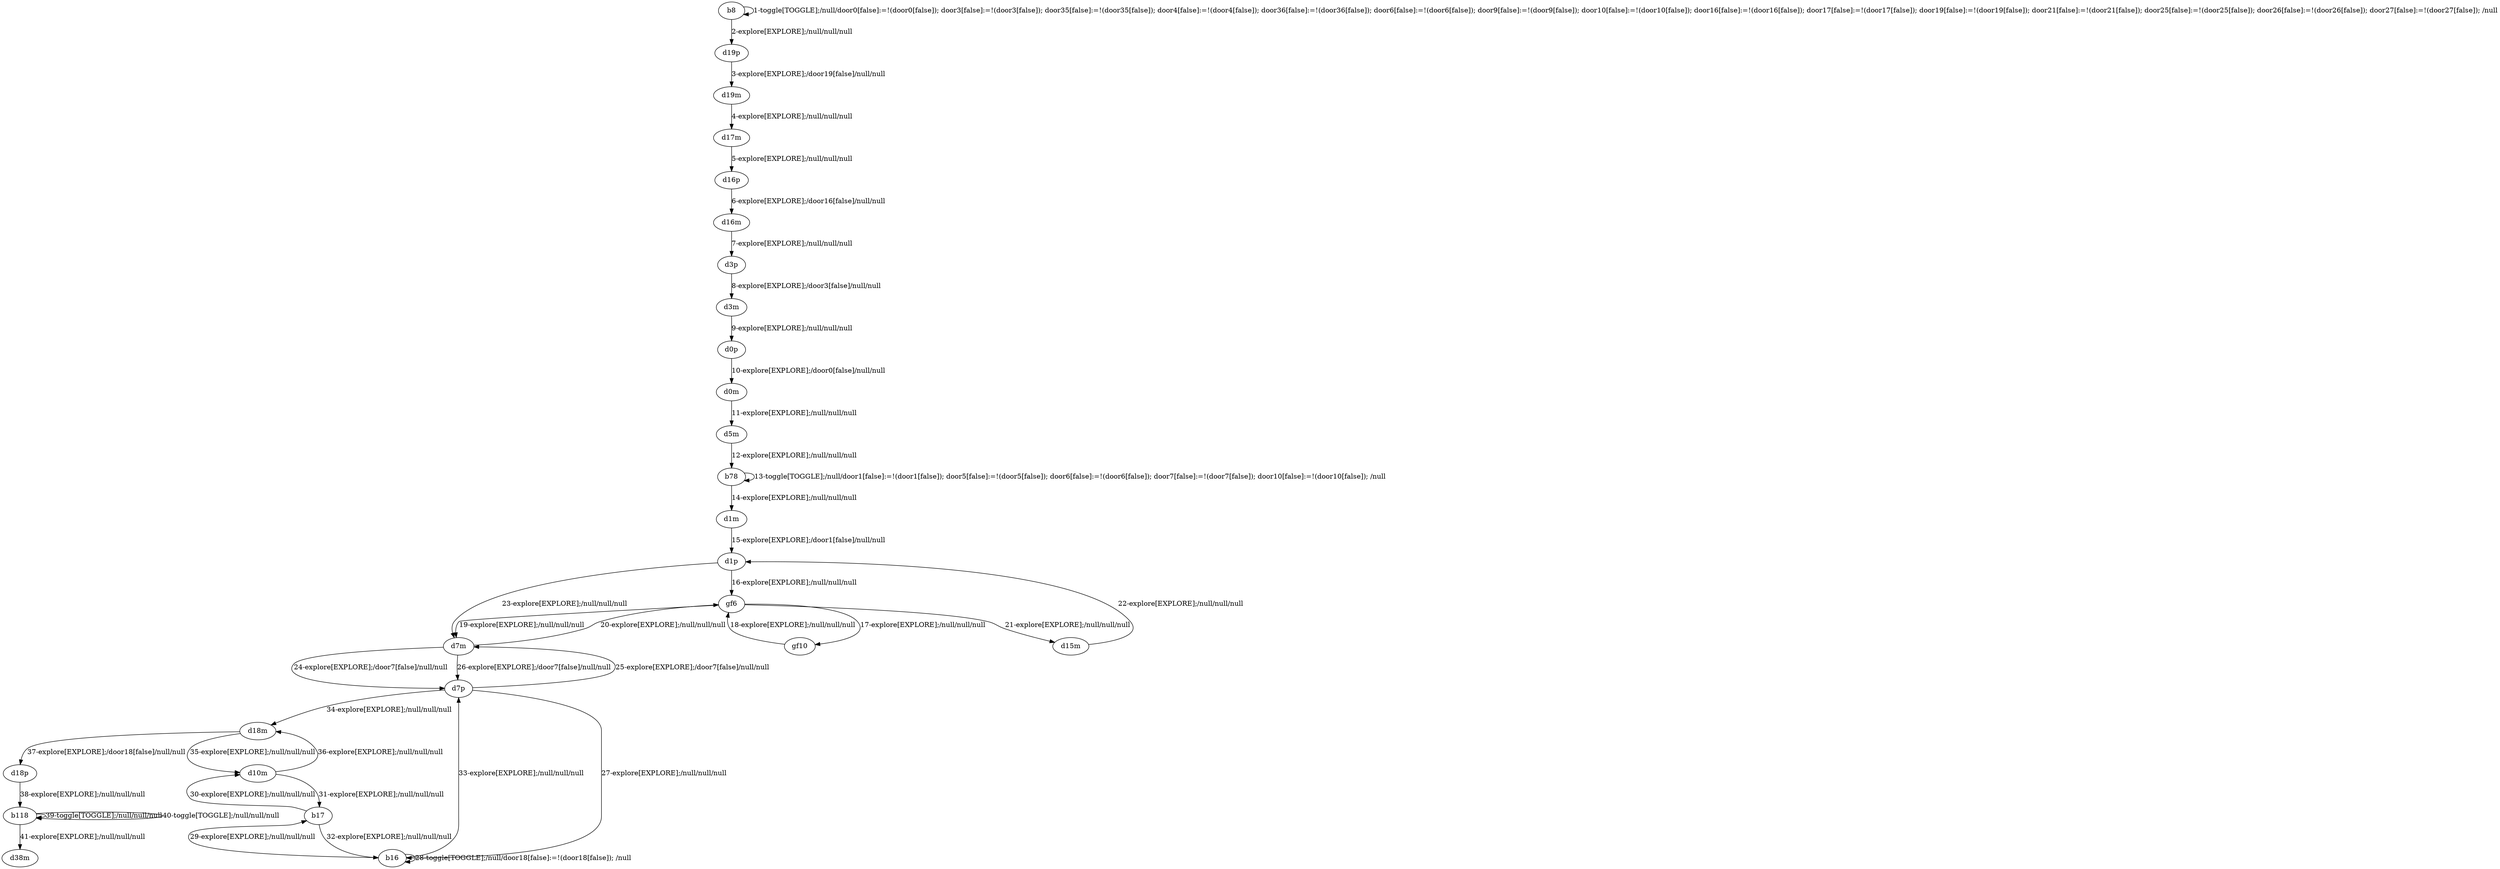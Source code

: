 # Total number of goals covered by this test: 3
# d18m --> d10m
# b17 --> b16
# d10m --> d18m

digraph g {
"b8" -> "b8" [label = "1-toggle[TOGGLE];/null/door0[false]:=!(door0[false]); door3[false]:=!(door3[false]); door35[false]:=!(door35[false]); door4[false]:=!(door4[false]); door36[false]:=!(door36[false]); door6[false]:=!(door6[false]); door9[false]:=!(door9[false]); door10[false]:=!(door10[false]); door16[false]:=!(door16[false]); door17[false]:=!(door17[false]); door19[false]:=!(door19[false]); door21[false]:=!(door21[false]); door25[false]:=!(door25[false]); door26[false]:=!(door26[false]); door27[false]:=!(door27[false]); /null"];
"b8" -> "d19p" [label = "2-explore[EXPLORE];/null/null/null"];
"d19p" -> "d19m" [label = "3-explore[EXPLORE];/door19[false]/null/null"];
"d19m" -> "d17m" [label = "4-explore[EXPLORE];/null/null/null"];
"d17m" -> "d16p" [label = "5-explore[EXPLORE];/null/null/null"];
"d16p" -> "d16m" [label = "6-explore[EXPLORE];/door16[false]/null/null"];
"d16m" -> "d3p" [label = "7-explore[EXPLORE];/null/null/null"];
"d3p" -> "d3m" [label = "8-explore[EXPLORE];/door3[false]/null/null"];
"d3m" -> "d0p" [label = "9-explore[EXPLORE];/null/null/null"];
"d0p" -> "d0m" [label = "10-explore[EXPLORE];/door0[false]/null/null"];
"d0m" -> "d5m" [label = "11-explore[EXPLORE];/null/null/null"];
"d5m" -> "b78" [label = "12-explore[EXPLORE];/null/null/null"];
"b78" -> "b78" [label = "13-toggle[TOGGLE];/null/door1[false]:=!(door1[false]); door5[false]:=!(door5[false]); door6[false]:=!(door6[false]); door7[false]:=!(door7[false]); door10[false]:=!(door10[false]); /null"];
"b78" -> "d1m" [label = "14-explore[EXPLORE];/null/null/null"];
"d1m" -> "d1p" [label = "15-explore[EXPLORE];/door1[false]/null/null"];
"d1p" -> "gf6" [label = "16-explore[EXPLORE];/null/null/null"];
"gf6" -> "gf10" [label = "17-explore[EXPLORE];/null/null/null"];
"gf10" -> "gf6" [label = "18-explore[EXPLORE];/null/null/null"];
"gf6" -> "d7m" [label = "19-explore[EXPLORE];/null/null/null"];
"d7m" -> "gf6" [label = "20-explore[EXPLORE];/null/null/null"];
"gf6" -> "d15m" [label = "21-explore[EXPLORE];/null/null/null"];
"d15m" -> "d1p" [label = "22-explore[EXPLORE];/null/null/null"];
"d1p" -> "d7m" [label = "23-explore[EXPLORE];/null/null/null"];
"d7m" -> "d7p" [label = "24-explore[EXPLORE];/door7[false]/null/null"];
"d7p" -> "d7m" [label = "25-explore[EXPLORE];/door7[false]/null/null"];
"d7m" -> "d7p" [label = "26-explore[EXPLORE];/door7[false]/null/null"];
"d7p" -> "b16" [label = "27-explore[EXPLORE];/null/null/null"];
"b16" -> "b16" [label = "28-toggle[TOGGLE];/null/door18[false]:=!(door18[false]); /null"];
"b16" -> "b17" [label = "29-explore[EXPLORE];/null/null/null"];
"b17" -> "d10m" [label = "30-explore[EXPLORE];/null/null/null"];
"d10m" -> "b17" [label = "31-explore[EXPLORE];/null/null/null"];
"b17" -> "b16" [label = "32-explore[EXPLORE];/null/null/null"];
"b16" -> "d7p" [label = "33-explore[EXPLORE];/null/null/null"];
"d7p" -> "d18m" [label = "34-explore[EXPLORE];/null/null/null"];
"d18m" -> "d10m" [label = "35-explore[EXPLORE];/null/null/null"];
"d10m" -> "d18m" [label = "36-explore[EXPLORE];/null/null/null"];
"d18m" -> "d18p" [label = "37-explore[EXPLORE];/door18[false]/null/null"];
"d18p" -> "b118" [label = "38-explore[EXPLORE];/null/null/null"];
"b118" -> "b118" [label = "39-toggle[TOGGLE];/null/null/null"];
"b118" -> "b118" [label = "40-toggle[TOGGLE];/null/null/null"];
"b118" -> "d38m" [label = "41-explore[EXPLORE];/null/null/null"];
}